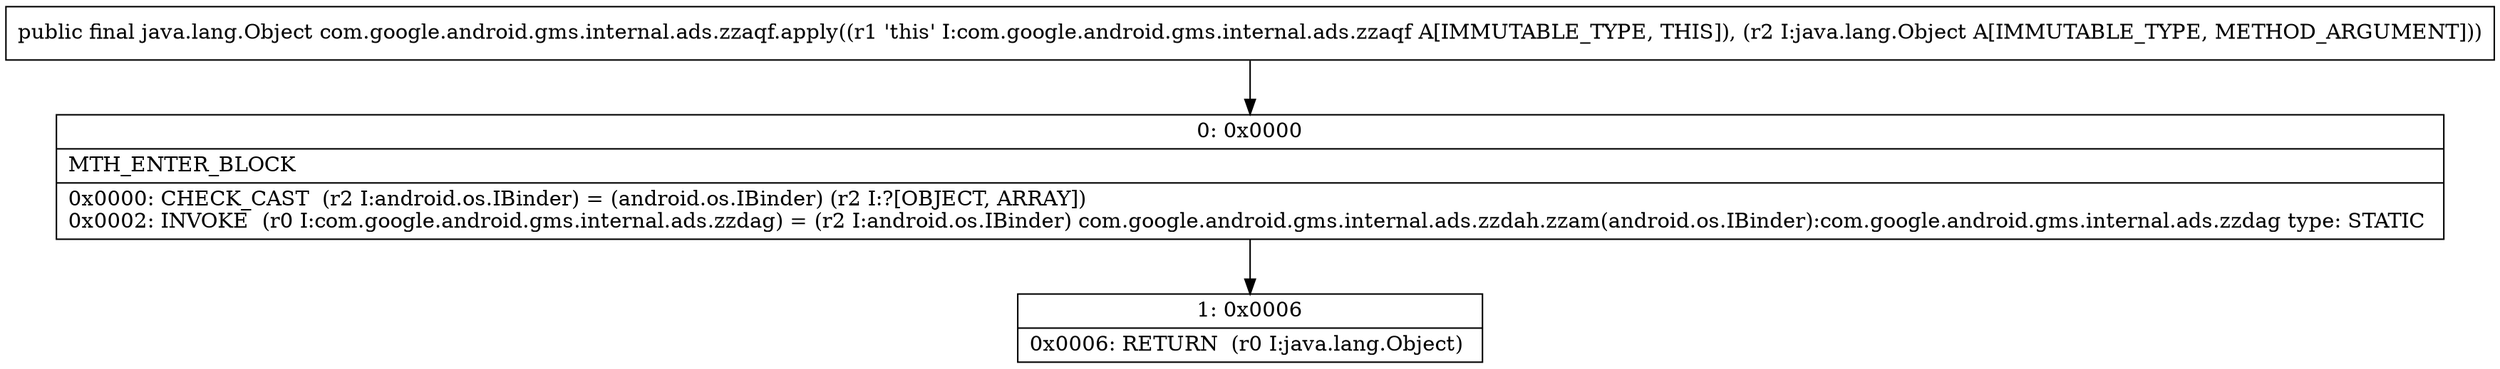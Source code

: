 digraph "CFG forcom.google.android.gms.internal.ads.zzaqf.apply(Ljava\/lang\/Object;)Ljava\/lang\/Object;" {
Node_0 [shape=record,label="{0\:\ 0x0000|MTH_ENTER_BLOCK\l|0x0000: CHECK_CAST  (r2 I:android.os.IBinder) = (android.os.IBinder) (r2 I:?[OBJECT, ARRAY]) \l0x0002: INVOKE  (r0 I:com.google.android.gms.internal.ads.zzdag) = (r2 I:android.os.IBinder) com.google.android.gms.internal.ads.zzdah.zzam(android.os.IBinder):com.google.android.gms.internal.ads.zzdag type: STATIC \l}"];
Node_1 [shape=record,label="{1\:\ 0x0006|0x0006: RETURN  (r0 I:java.lang.Object) \l}"];
MethodNode[shape=record,label="{public final java.lang.Object com.google.android.gms.internal.ads.zzaqf.apply((r1 'this' I:com.google.android.gms.internal.ads.zzaqf A[IMMUTABLE_TYPE, THIS]), (r2 I:java.lang.Object A[IMMUTABLE_TYPE, METHOD_ARGUMENT])) }"];
MethodNode -> Node_0;
Node_0 -> Node_1;
}

